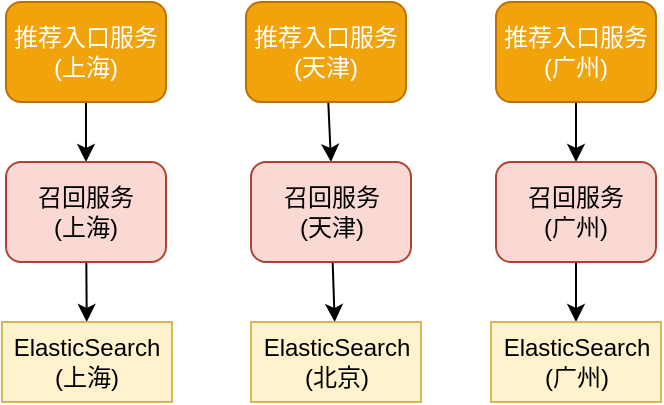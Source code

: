 <mxfile version="14.2.3" type="github">
  <diagram id="llfRjVhpYQk1pcsOZ_1C" name="Page-1">
    <mxGraphModel dx="1426" dy="803" grid="1" gridSize="10" guides="1" tooltips="1" connect="1" arrows="1" fold="1" page="1" pageScale="1" pageWidth="827" pageHeight="1169" math="0" shadow="0">
      <root>
        <mxCell id="0" />
        <mxCell id="1" parent="0" />
        <mxCell id="mrAVVWmBJjdgPhhAWUY1-1" value="" style="edgeStyle=none;rounded=0;orthogonalLoop=1;jettySize=auto;html=1;entryX=0.5;entryY=0;entryDx=0;entryDy=0;" edge="1" parent="1" source="mrAVVWmBJjdgPhhAWUY1-2" target="mrAVVWmBJjdgPhhAWUY1-12">
          <mxGeometry relative="1" as="geometry" />
        </mxCell>
        <mxCell id="mrAVVWmBJjdgPhhAWUY1-2" value="推荐入口服务&lt;br&gt;(广州)" style="rounded=1;whiteSpace=wrap;html=1;fillColor=#f0a30a;strokeColor=#BD7000;fontColor=#ffffff;" vertex="1" parent="1">
          <mxGeometry x="447" y="550" width="80" height="50" as="geometry" />
        </mxCell>
        <mxCell id="mrAVVWmBJjdgPhhAWUY1-3" value="" style="edgeStyle=none;rounded=0;orthogonalLoop=1;jettySize=auto;html=1;entryX=0.5;entryY=0;entryDx=0;entryDy=0;" edge="1" parent="1" source="mrAVVWmBJjdgPhhAWUY1-4" target="mrAVVWmBJjdgPhhAWUY1-10">
          <mxGeometry relative="1" as="geometry" />
        </mxCell>
        <mxCell id="mrAVVWmBJjdgPhhAWUY1-4" value="推荐入口服务&lt;br&gt;(天津)" style="rounded=1;whiteSpace=wrap;html=1;fillColor=#f0a30a;strokeColor=#BD7000;fontColor=#ffffff;" vertex="1" parent="1">
          <mxGeometry x="322" y="550" width="80" height="50" as="geometry" />
        </mxCell>
        <mxCell id="mrAVVWmBJjdgPhhAWUY1-5" value="" style="edgeStyle=none;rounded=0;orthogonalLoop=1;jettySize=auto;html=1;entryX=0.5;entryY=0;entryDx=0;entryDy=0;" edge="1" parent="1" source="mrAVVWmBJjdgPhhAWUY1-6" target="mrAVVWmBJjdgPhhAWUY1-8">
          <mxGeometry relative="1" as="geometry" />
        </mxCell>
        <mxCell id="mrAVVWmBJjdgPhhAWUY1-6" value="推荐入口服务&lt;br&gt;(上海)" style="rounded=1;whiteSpace=wrap;html=1;fillColor=#f0a30a;strokeColor=#BD7000;fontColor=#ffffff;" vertex="1" parent="1">
          <mxGeometry x="202" y="550" width="80" height="50" as="geometry" />
        </mxCell>
        <mxCell id="mrAVVWmBJjdgPhhAWUY1-7" value="" style="edgeStyle=none;rounded=0;orthogonalLoop=1;jettySize=auto;html=1;" edge="1" parent="1" source="mrAVVWmBJjdgPhhAWUY1-8" target="mrAVVWmBJjdgPhhAWUY1-13">
          <mxGeometry relative="1" as="geometry" />
        </mxCell>
        <mxCell id="mrAVVWmBJjdgPhhAWUY1-8" value="召回服务&lt;br&gt;(上海)" style="rounded=1;whiteSpace=wrap;html=1;fillColor=#fad9d5;strokeColor=#ae4132;" vertex="1" parent="1">
          <mxGeometry x="202" y="630" width="80" height="50" as="geometry" />
        </mxCell>
        <mxCell id="mrAVVWmBJjdgPhhAWUY1-9" value="" style="edgeStyle=none;rounded=0;orthogonalLoop=1;jettySize=auto;html=1;" edge="1" parent="1" source="mrAVVWmBJjdgPhhAWUY1-10" target="mrAVVWmBJjdgPhhAWUY1-14">
          <mxGeometry relative="1" as="geometry" />
        </mxCell>
        <mxCell id="mrAVVWmBJjdgPhhAWUY1-10" value="召回服务&lt;br&gt;(天津)" style="rounded=1;whiteSpace=wrap;html=1;fillColor=#fad9d5;strokeColor=#ae4132;" vertex="1" parent="1">
          <mxGeometry x="324.5" y="630" width="80" height="50" as="geometry" />
        </mxCell>
        <mxCell id="mrAVVWmBJjdgPhhAWUY1-11" value="" style="edgeStyle=none;rounded=0;orthogonalLoop=1;jettySize=auto;html=1;" edge="1" parent="1" source="mrAVVWmBJjdgPhhAWUY1-12" target="mrAVVWmBJjdgPhhAWUY1-15">
          <mxGeometry relative="1" as="geometry" />
        </mxCell>
        <mxCell id="mrAVVWmBJjdgPhhAWUY1-12" value="召回服务&lt;br&gt;(广州)" style="rounded=1;whiteSpace=wrap;html=1;fillColor=#fad9d5;strokeColor=#ae4132;" vertex="1" parent="1">
          <mxGeometry x="447" y="630" width="80" height="50" as="geometry" />
        </mxCell>
        <mxCell id="mrAVVWmBJjdgPhhAWUY1-13" value="ElasticSearch&lt;br&gt;(上海)" style="rounded=0;whiteSpace=wrap;html=1;fillColor=#fff2cc;strokeColor=#d6b656;" vertex="1" parent="1">
          <mxGeometry x="200" y="710" width="85" height="40" as="geometry" />
        </mxCell>
        <mxCell id="mrAVVWmBJjdgPhhAWUY1-14" value="ElasticSearch&lt;br&gt;(北京)" style="rounded=0;whiteSpace=wrap;html=1;fillColor=#fff2cc;strokeColor=#d6b656;" vertex="1" parent="1">
          <mxGeometry x="324.5" y="710" width="85" height="40" as="geometry" />
        </mxCell>
        <mxCell id="mrAVVWmBJjdgPhhAWUY1-15" value="ElasticSearch&lt;br&gt;(广州)" style="rounded=0;whiteSpace=wrap;html=1;fillColor=#fff2cc;strokeColor=#d6b656;" vertex="1" parent="1">
          <mxGeometry x="444.5" y="710" width="85" height="40" as="geometry" />
        </mxCell>
      </root>
    </mxGraphModel>
  </diagram>
</mxfile>
